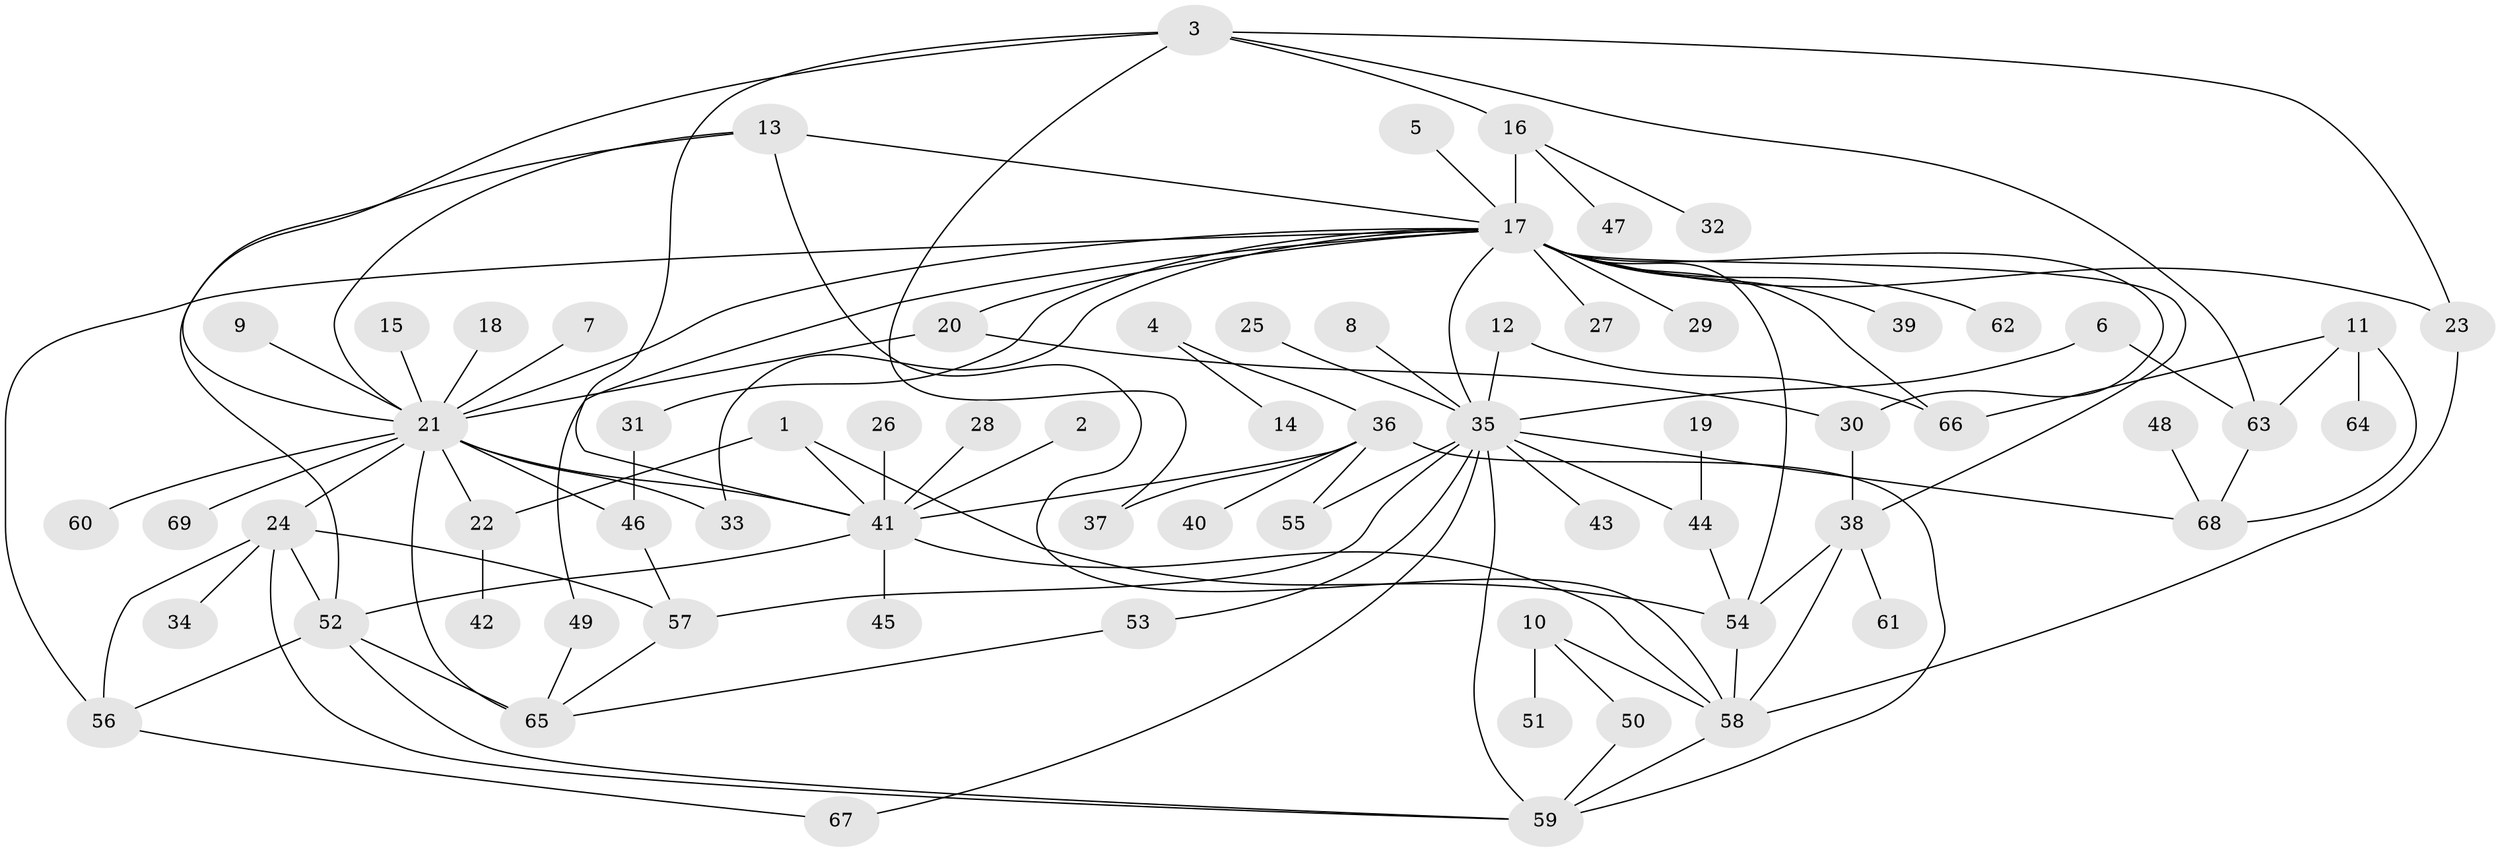 // original degree distribution, {19: 0.007246376811594203, 5: 0.050724637681159424, 26: 0.007246376811594203, 12: 0.007246376811594203, 8: 0.021739130434782608, 2: 0.2318840579710145, 3: 0.09420289855072464, 1: 0.463768115942029, 6: 0.021739130434782608, 4: 0.07246376811594203, 15: 0.007246376811594203, 7: 0.014492753623188406}
// Generated by graph-tools (version 1.1) at 2025/36/03/04/25 23:36:39]
// undirected, 69 vertices, 108 edges
graph export_dot {
  node [color=gray90,style=filled];
  1;
  2;
  3;
  4;
  5;
  6;
  7;
  8;
  9;
  10;
  11;
  12;
  13;
  14;
  15;
  16;
  17;
  18;
  19;
  20;
  21;
  22;
  23;
  24;
  25;
  26;
  27;
  28;
  29;
  30;
  31;
  32;
  33;
  34;
  35;
  36;
  37;
  38;
  39;
  40;
  41;
  42;
  43;
  44;
  45;
  46;
  47;
  48;
  49;
  50;
  51;
  52;
  53;
  54;
  55;
  56;
  57;
  58;
  59;
  60;
  61;
  62;
  63;
  64;
  65;
  66;
  67;
  68;
  69;
  1 -- 22 [weight=1.0];
  1 -- 41 [weight=1.0];
  1 -- 54 [weight=1.0];
  2 -- 41 [weight=1.0];
  3 -- 16 [weight=1.0];
  3 -- 21 [weight=1.0];
  3 -- 23 [weight=1.0];
  3 -- 37 [weight=1.0];
  3 -- 41 [weight=1.0];
  3 -- 63 [weight=1.0];
  4 -- 14 [weight=1.0];
  4 -- 36 [weight=1.0];
  5 -- 17 [weight=1.0];
  6 -- 35 [weight=1.0];
  6 -- 63 [weight=1.0];
  7 -- 21 [weight=1.0];
  8 -- 35 [weight=1.0];
  9 -- 21 [weight=1.0];
  10 -- 50 [weight=1.0];
  10 -- 51 [weight=1.0];
  10 -- 58 [weight=1.0];
  11 -- 63 [weight=1.0];
  11 -- 64 [weight=1.0];
  11 -- 66 [weight=1.0];
  11 -- 68 [weight=1.0];
  12 -- 35 [weight=1.0];
  12 -- 66 [weight=1.0];
  13 -- 17 [weight=1.0];
  13 -- 21 [weight=1.0];
  13 -- 52 [weight=1.0];
  13 -- 58 [weight=1.0];
  15 -- 21 [weight=1.0];
  16 -- 17 [weight=3.0];
  16 -- 32 [weight=1.0];
  16 -- 47 [weight=1.0];
  17 -- 20 [weight=1.0];
  17 -- 21 [weight=1.0];
  17 -- 23 [weight=1.0];
  17 -- 27 [weight=1.0];
  17 -- 29 [weight=1.0];
  17 -- 30 [weight=1.0];
  17 -- 31 [weight=1.0];
  17 -- 33 [weight=1.0];
  17 -- 35 [weight=1.0];
  17 -- 38 [weight=1.0];
  17 -- 39 [weight=1.0];
  17 -- 49 [weight=1.0];
  17 -- 54 [weight=1.0];
  17 -- 56 [weight=2.0];
  17 -- 62 [weight=1.0];
  17 -- 66 [weight=2.0];
  18 -- 21 [weight=1.0];
  19 -- 44 [weight=1.0];
  20 -- 21 [weight=1.0];
  20 -- 30 [weight=1.0];
  21 -- 22 [weight=2.0];
  21 -- 24 [weight=1.0];
  21 -- 33 [weight=1.0];
  21 -- 41 [weight=1.0];
  21 -- 46 [weight=1.0];
  21 -- 60 [weight=1.0];
  21 -- 65 [weight=1.0];
  21 -- 69 [weight=1.0];
  22 -- 42 [weight=1.0];
  23 -- 58 [weight=1.0];
  24 -- 34 [weight=1.0];
  24 -- 52 [weight=1.0];
  24 -- 56 [weight=1.0];
  24 -- 57 [weight=1.0];
  24 -- 59 [weight=1.0];
  25 -- 35 [weight=1.0];
  26 -- 41 [weight=1.0];
  28 -- 41 [weight=1.0];
  30 -- 38 [weight=1.0];
  31 -- 46 [weight=1.0];
  35 -- 43 [weight=1.0];
  35 -- 44 [weight=1.0];
  35 -- 53 [weight=1.0];
  35 -- 55 [weight=1.0];
  35 -- 57 [weight=1.0];
  35 -- 59 [weight=1.0];
  35 -- 67 [weight=1.0];
  35 -- 68 [weight=1.0];
  36 -- 37 [weight=1.0];
  36 -- 40 [weight=1.0];
  36 -- 41 [weight=1.0];
  36 -- 55 [weight=1.0];
  36 -- 59 [weight=1.0];
  38 -- 54 [weight=1.0];
  38 -- 58 [weight=1.0];
  38 -- 61 [weight=1.0];
  41 -- 45 [weight=1.0];
  41 -- 52 [weight=1.0];
  41 -- 58 [weight=1.0];
  44 -- 54 [weight=1.0];
  46 -- 57 [weight=1.0];
  48 -- 68 [weight=1.0];
  49 -- 65 [weight=1.0];
  50 -- 59 [weight=1.0];
  52 -- 56 [weight=1.0];
  52 -- 59 [weight=1.0];
  52 -- 65 [weight=2.0];
  53 -- 65 [weight=1.0];
  54 -- 58 [weight=1.0];
  56 -- 67 [weight=1.0];
  57 -- 65 [weight=1.0];
  58 -- 59 [weight=1.0];
  63 -- 68 [weight=1.0];
}
